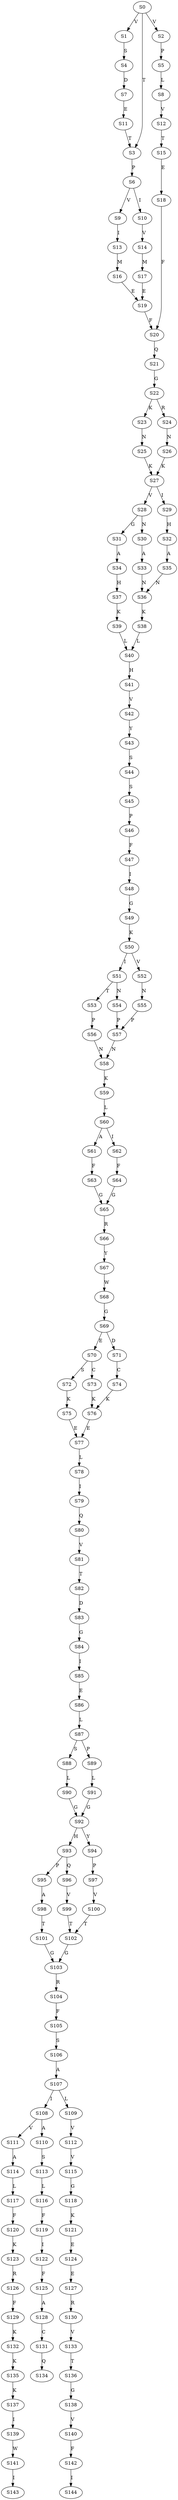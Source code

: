 strict digraph  {
	S0 -> S1 [ label = V ];
	S0 -> S2 [ label = V ];
	S0 -> S3 [ label = T ];
	S1 -> S4 [ label = S ];
	S2 -> S5 [ label = P ];
	S3 -> S6 [ label = P ];
	S4 -> S7 [ label = D ];
	S5 -> S8 [ label = L ];
	S6 -> S9 [ label = V ];
	S6 -> S10 [ label = I ];
	S7 -> S11 [ label = E ];
	S8 -> S12 [ label = V ];
	S9 -> S13 [ label = I ];
	S10 -> S14 [ label = V ];
	S11 -> S3 [ label = T ];
	S12 -> S15 [ label = T ];
	S13 -> S16 [ label = M ];
	S14 -> S17 [ label = M ];
	S15 -> S18 [ label = E ];
	S16 -> S19 [ label = E ];
	S17 -> S19 [ label = E ];
	S18 -> S20 [ label = F ];
	S19 -> S20 [ label = F ];
	S20 -> S21 [ label = Q ];
	S21 -> S22 [ label = G ];
	S22 -> S23 [ label = K ];
	S22 -> S24 [ label = R ];
	S23 -> S25 [ label = N ];
	S24 -> S26 [ label = N ];
	S25 -> S27 [ label = K ];
	S26 -> S27 [ label = K ];
	S27 -> S28 [ label = V ];
	S27 -> S29 [ label = I ];
	S28 -> S30 [ label = N ];
	S28 -> S31 [ label = G ];
	S29 -> S32 [ label = H ];
	S30 -> S33 [ label = A ];
	S31 -> S34 [ label = A ];
	S32 -> S35 [ label = A ];
	S33 -> S36 [ label = N ];
	S34 -> S37 [ label = H ];
	S35 -> S36 [ label = N ];
	S36 -> S38 [ label = K ];
	S37 -> S39 [ label = K ];
	S38 -> S40 [ label = L ];
	S39 -> S40 [ label = L ];
	S40 -> S41 [ label = H ];
	S41 -> S42 [ label = V ];
	S42 -> S43 [ label = Y ];
	S43 -> S44 [ label = S ];
	S44 -> S45 [ label = S ];
	S45 -> S46 [ label = P ];
	S46 -> S47 [ label = F ];
	S47 -> S48 [ label = I ];
	S48 -> S49 [ label = G ];
	S49 -> S50 [ label = K ];
	S50 -> S51 [ label = I ];
	S50 -> S52 [ label = V ];
	S51 -> S53 [ label = T ];
	S51 -> S54 [ label = N ];
	S52 -> S55 [ label = N ];
	S53 -> S56 [ label = P ];
	S54 -> S57 [ label = P ];
	S55 -> S57 [ label = P ];
	S56 -> S58 [ label = N ];
	S57 -> S58 [ label = N ];
	S58 -> S59 [ label = K ];
	S59 -> S60 [ label = L ];
	S60 -> S61 [ label = A ];
	S60 -> S62 [ label = I ];
	S61 -> S63 [ label = F ];
	S62 -> S64 [ label = F ];
	S63 -> S65 [ label = G ];
	S64 -> S65 [ label = G ];
	S65 -> S66 [ label = R ];
	S66 -> S67 [ label = Y ];
	S67 -> S68 [ label = W ];
	S68 -> S69 [ label = G ];
	S69 -> S70 [ label = E ];
	S69 -> S71 [ label = D ];
	S70 -> S72 [ label = S ];
	S70 -> S73 [ label = C ];
	S71 -> S74 [ label = C ];
	S72 -> S75 [ label = K ];
	S73 -> S76 [ label = K ];
	S74 -> S76 [ label = K ];
	S75 -> S77 [ label = E ];
	S76 -> S77 [ label = E ];
	S77 -> S78 [ label = L ];
	S78 -> S79 [ label = I ];
	S79 -> S80 [ label = Q ];
	S80 -> S81 [ label = V ];
	S81 -> S82 [ label = T ];
	S82 -> S83 [ label = D ];
	S83 -> S84 [ label = G ];
	S84 -> S85 [ label = I ];
	S85 -> S86 [ label = E ];
	S86 -> S87 [ label = L ];
	S87 -> S88 [ label = S ];
	S87 -> S89 [ label = P ];
	S88 -> S90 [ label = L ];
	S89 -> S91 [ label = L ];
	S90 -> S92 [ label = G ];
	S91 -> S92 [ label = G ];
	S92 -> S93 [ label = H ];
	S92 -> S94 [ label = Y ];
	S93 -> S95 [ label = P ];
	S93 -> S96 [ label = Q ];
	S94 -> S97 [ label = P ];
	S95 -> S98 [ label = A ];
	S96 -> S99 [ label = V ];
	S97 -> S100 [ label = V ];
	S98 -> S101 [ label = T ];
	S99 -> S102 [ label = T ];
	S100 -> S102 [ label = T ];
	S101 -> S103 [ label = G ];
	S102 -> S103 [ label = G ];
	S103 -> S104 [ label = R ];
	S104 -> S105 [ label = F ];
	S105 -> S106 [ label = S ];
	S106 -> S107 [ label = A ];
	S107 -> S108 [ label = I ];
	S107 -> S109 [ label = L ];
	S108 -> S110 [ label = A ];
	S108 -> S111 [ label = V ];
	S109 -> S112 [ label = V ];
	S110 -> S113 [ label = S ];
	S111 -> S114 [ label = A ];
	S112 -> S115 [ label = V ];
	S113 -> S116 [ label = L ];
	S114 -> S117 [ label = L ];
	S115 -> S118 [ label = G ];
	S116 -> S119 [ label = F ];
	S117 -> S120 [ label = F ];
	S118 -> S121 [ label = K ];
	S119 -> S122 [ label = I ];
	S120 -> S123 [ label = K ];
	S121 -> S124 [ label = E ];
	S122 -> S125 [ label = F ];
	S123 -> S126 [ label = R ];
	S124 -> S127 [ label = E ];
	S125 -> S128 [ label = A ];
	S126 -> S129 [ label = F ];
	S127 -> S130 [ label = R ];
	S128 -> S131 [ label = C ];
	S129 -> S132 [ label = K ];
	S130 -> S133 [ label = V ];
	S131 -> S134 [ label = Q ];
	S132 -> S135 [ label = K ];
	S133 -> S136 [ label = T ];
	S135 -> S137 [ label = K ];
	S136 -> S138 [ label = G ];
	S137 -> S139 [ label = I ];
	S138 -> S140 [ label = V ];
	S139 -> S141 [ label = W ];
	S140 -> S142 [ label = F ];
	S141 -> S143 [ label = I ];
	S142 -> S144 [ label = I ];
}
